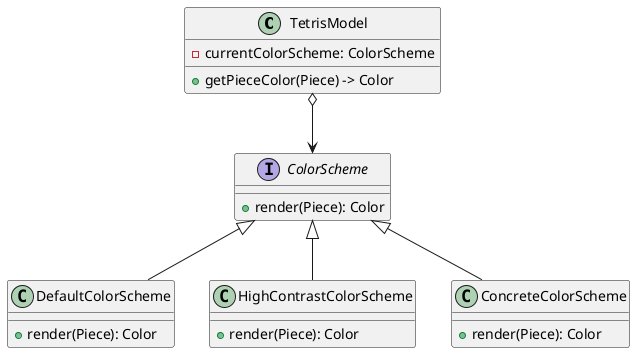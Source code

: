 @startuml

class TetrisModel {
- currentColorScheme: ColorScheme
+ getPieceColor(Piece) -> Color
}

interface ColorScheme {
+ render(Piece): Color
}

class DefaultColorScheme {
+ render(Piece): Color
}

class HighContrastColorScheme {
+ render(Piece): Color
}

class ConcreteColorScheme {
+ render(Piece): Color
}

TetrisModel o--> ColorScheme
ColorScheme <|-- DefaultColorScheme
ColorScheme <|-- HighContrastColorScheme
ColorScheme <|-- ConcreteColorScheme

@enduml